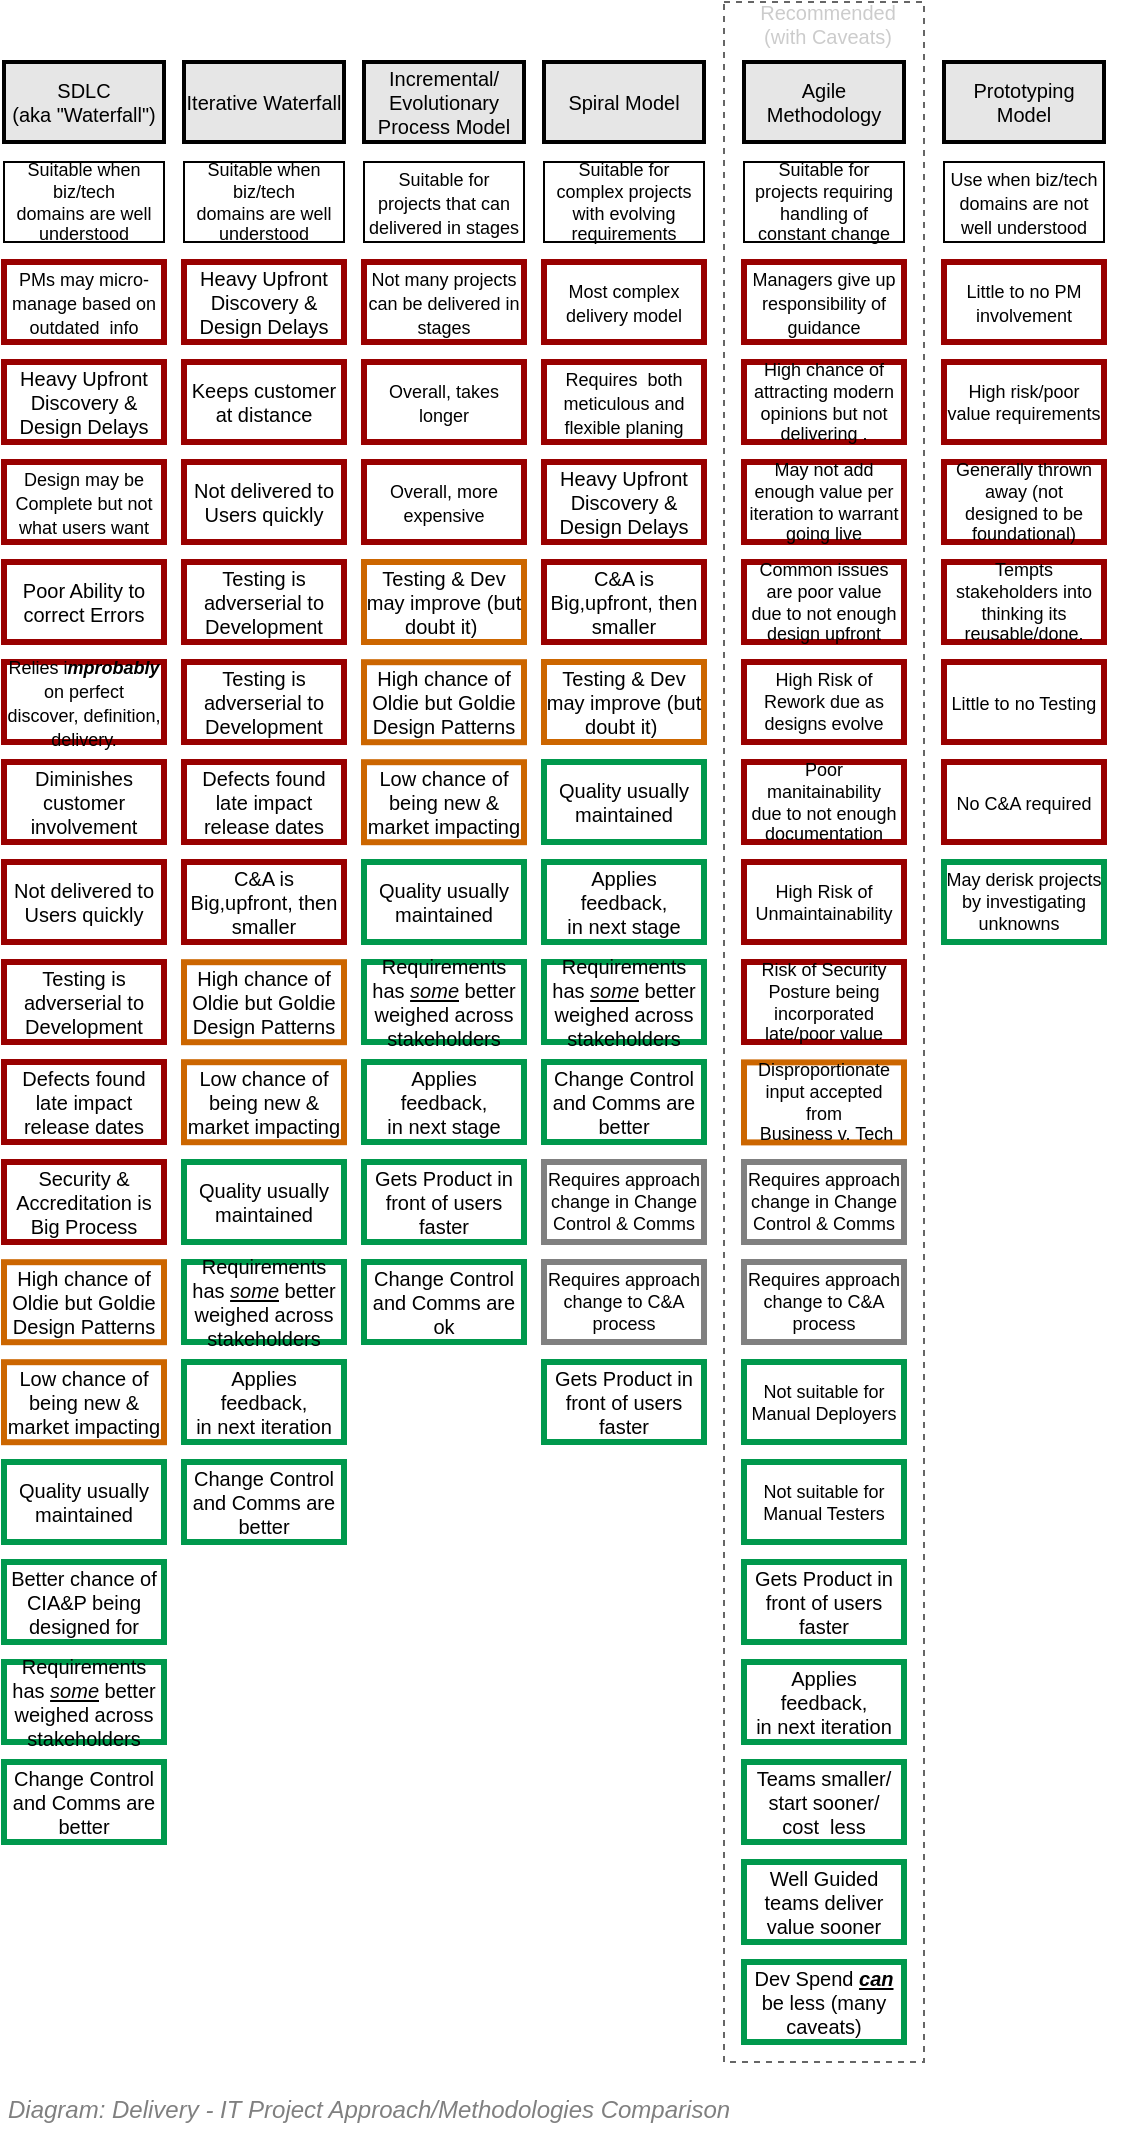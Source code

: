 <mxfile compressed="false" version="17.5.0" type="google">
  <diagram id="0ERP9ujGUp8IMH4fiTXf" name="Page-9">
    <mxGraphModel grid="1" page="1" gridSize="10" guides="1" tooltips="1" connect="1" arrows="1" fold="1" pageScale="1" pageWidth="827" pageHeight="1169" math="0" shadow="0">
      <root>
        <mxCell id="Zge-VtufrnMbziGjLQXj-0" />
        <mxCell id="Zge-VtufrnMbziGjLQXj-1" parent="Zge-VtufrnMbziGjLQXj-0" />
        <mxCell id="Zge-VtufrnMbziGjLQXj-2" value="&lt;font style=&quot;font-size: 12px&quot;&gt;Diagram: Delivery - IT Project Approach/Methodologies Comparison&lt;/font&gt;" style="text;strokeColor=none;fillColor=none;html=1;fontSize=24;fontStyle=2;verticalAlign=middle;align=left;shadow=0;glass=0;comic=0;opacity=30;fontColor=#808080;" vertex="1" parent="Zge-VtufrnMbziGjLQXj-1">
          <mxGeometry x="120" y="1200" width="560" height="40" as="geometry" />
        </mxCell>
        <UserObject label="" tooltip="ABOUT&#xa;&#xa;Over the past 30 years or so, multiple different approaches have been tried in order to deliver IT projects with the least risk of failure.&#xa;&#xa;SDLC and its sub-variants have generally fallen out of favour due to over planning to the nth detail. Only for it to be dated by the time it&#39;s built. &#xa;But Agile can fail just as easily as SLDC -- maybe even more so -- due to basic misunderstandings of what is meant by &quot;minimal documentation&quot; and &quot;fail fast&quot;.&#xa;&#xa;As a common sense check: would you get a mortgage for $2mil and give it to a crew of builders and say &quot;make me a house&quot;? Course not. You&#39;d maximize your chance of getting what you want by getting some high level blueprints so that you can discuss with the city how it will be integrated with the city&#39;s systems (electicity, water, sewage, storm water, roads, parking, schooling zones, etc.). Then you&#39;d refine the plans to allow a quantity surveyor to give you an estimate of the time/cost, and a bill of materials of how much concrete, and wood to order. You might start building about now, putting off ordering the faucets, tiles, sinks, lights till further down the track.&#xa;Use the same commone sense with Agile. Use the first sprints to design as far as you can how to get to an MVP quickly, understanding where everything will go even if you don&#39;t build it. YAGNI is about not building what is not needed. It&#39;s not about not planning for it.  &#xa;&#xa;Starting right away is a quick way to have MVP end up standing for &quot;Missing Valuable Planning&quot;, and wasting $2mil dollars on something that is incomplete and unmaintainable.&#xa;&#xa;" id="Zge-VtufrnMbziGjLQXj-3">
          <mxCell style="shape=image;html=1;verticalAlign=top;verticalLabelPosition=bottom;labelBackgroundColor=#ffffff;imageAspect=0;aspect=fixed;image=https://cdn1.iconfinder.com/data/icons/hawcons/32/699014-icon-28-information-128.png;shadow=0;dashed=0;fontFamily=Helvetica;fontSize=12;fontColor=#000000;align=center;strokeColor=#000000;fillColor=#505050;dashPattern=1 1;" vertex="1" parent="Zge-VtufrnMbziGjLQXj-1">
            <mxGeometry x="660" y="1220" width="20" height="20" as="geometry" />
          </mxCell>
        </UserObject>
        <mxCell id="Zge-VtufrnMbziGjLQXj-4" value="Recommended&lt;br&gt;(with Caveats)" style="rounded=0;whiteSpace=wrap;html=1;strokeWidth=1;fillColor=none;dashed=1;verticalAlign=top;align=center;spacingLeft=4;spacing=0;spacingTop=-5;fontColor=#CCCCCC;arcSize=16;absoluteArcSize=1;collapsible=0;container=1;recursiveResize=0;fontSize=10;shadow=0;labelBackgroundColor=none;strokeColor=#666666;" vertex="1" parent="Zge-VtufrnMbziGjLQXj-1">
          <mxGeometry x="480" y="170" width="100" height="1030" as="geometry" />
        </mxCell>
        <mxCell id="Zge-VtufrnMbziGjLQXj-5" value="&lt;font style=&quot;font-size: 10px&quot;&gt;Prototyping Model&lt;br style=&quot;font-size: 10px&quot;&gt;&lt;/font&gt;" style="rounded=0;whiteSpace=wrap;html=1;strokeWidth=2;fillColor=#E6E6E6;fontSize=10;align=center;horizontal=1;verticalAlign=middle;arcSize=6;container=0;absoluteArcSize=1;recursiveResize=0;" vertex="1" parent="Zge-VtufrnMbziGjLQXj-1">
          <mxGeometry x="590" y="200" width="80" height="40" as="geometry" />
        </mxCell>
        <mxCell id="Zge-VtufrnMbziGjLQXj-6" value="&lt;font&gt;&lt;font style=&quot;font-size: 9px&quot;&gt;Use when biz/tech domains are not well understood&lt;/font&gt;&lt;br style=&quot;font-size: 10px&quot;&gt;&lt;/font&gt;" style="rounded=0;whiteSpace=wrap;html=1;strokeWidth=1;fillColor=#FFFFFF;fontSize=10;align=center;horizontal=1;verticalAlign=middle;arcSize=6;container=0;absoluteArcSize=1;recursiveResize=0;" vertex="1" parent="Zge-VtufrnMbziGjLQXj-1">
          <mxGeometry x="590" y="250" width="80" height="40" as="geometry" />
        </mxCell>
        <mxCell id="Zge-VtufrnMbziGjLQXj-7" value="&lt;font style=&quot;font-size: 9px;&quot;&gt;&lt;font style=&quot;font-size: 9px&quot;&gt;Generally thrown away (not designed to be foundational)&lt;/font&gt;&lt;br style=&quot;font-size: 9px;&quot;&gt;&lt;/font&gt;" style="rounded=0;whiteSpace=wrap;html=1;strokeWidth=3;fillColor=#FFFFFF;fontSize=9;align=center;horizontal=1;verticalAlign=middle;arcSize=6;container=0;absoluteArcSize=1;recursiveResize=0;strokeColor=#990000;" vertex="1" parent="Zge-VtufrnMbziGjLQXj-1">
          <mxGeometry x="590" y="400" width="80" height="40" as="geometry" />
        </mxCell>
        <mxCell id="Zge-VtufrnMbziGjLQXj-8" value="&lt;font style=&quot;font-size: 9px&quot;&gt;&lt;font style=&quot;font-size: 9px&quot;&gt;High risk/poor value requirements&lt;/font&gt;&lt;br style=&quot;font-size: 9px&quot;&gt;&lt;/font&gt;" style="rounded=0;whiteSpace=wrap;html=1;strokeWidth=3;fillColor=#FFFFFF;fontSize=9;align=center;horizontal=1;verticalAlign=middle;arcSize=6;container=0;absoluteArcSize=1;recursiveResize=0;strokeColor=#990000;" vertex="1" parent="Zge-VtufrnMbziGjLQXj-1">
          <mxGeometry x="590" y="350" width="80" height="40" as="geometry" />
        </mxCell>
        <mxCell id="Zge-VtufrnMbziGjLQXj-9" value="&lt;font style=&quot;font-size: 9px;&quot;&gt;May derisk projects by investigating unknowns&amp;nbsp;&amp;nbsp;&lt;br style=&quot;font-size: 9px;&quot;&gt;&lt;/font&gt;" style="rounded=0;whiteSpace=wrap;html=1;strokeWidth=3;fillColor=#FFFFFF;fontSize=9;align=center;horizontal=1;verticalAlign=middle;arcSize=6;container=0;absoluteArcSize=1;recursiveResize=0;strokeColor=#00994D;" vertex="1" parent="Zge-VtufrnMbziGjLQXj-1">
          <mxGeometry x="590" y="600" width="80" height="40" as="geometry" />
        </mxCell>
        <mxCell id="Zge-VtufrnMbziGjLQXj-10" value="&lt;font style=&quot;font-size: 9px&quot;&gt;&lt;font style=&quot;font-size: 9px&quot;&gt;Tempts stakeholders into thinking its reusable/done.&lt;/font&gt;&lt;br style=&quot;font-size: 9px&quot;&gt;&lt;/font&gt;" style="rounded=0;whiteSpace=wrap;html=1;strokeWidth=3;fillColor=#FFFFFF;fontSize=9;align=center;horizontal=1;verticalAlign=middle;arcSize=6;container=0;absoluteArcSize=1;recursiveResize=0;strokeColor=#990000;" vertex="1" parent="Zge-VtufrnMbziGjLQXj-1">
          <mxGeometry x="590" y="450" width="80" height="40" as="geometry" />
        </mxCell>
        <mxCell id="Zge-VtufrnMbziGjLQXj-11" value="&lt;font&gt;&lt;font style=&quot;font-size: 9px&quot;&gt;Little to no Testing&lt;/font&gt;&lt;br style=&quot;font-size: 10px&quot;&gt;&lt;/font&gt;" style="rounded=0;whiteSpace=wrap;html=1;strokeWidth=3;fillColor=#FFFFFF;fontSize=10;align=center;horizontal=1;verticalAlign=middle;arcSize=6;container=0;absoluteArcSize=1;recursiveResize=0;strokeColor=#990000;" vertex="1" parent="Zge-VtufrnMbziGjLQXj-1">
          <mxGeometry x="590" y="500" width="80" height="40" as="geometry" />
        </mxCell>
        <mxCell id="Zge-VtufrnMbziGjLQXj-12" value="&lt;font&gt;&lt;font style=&quot;font-size: 9px&quot;&gt;No C&amp;amp;A required&lt;/font&gt;&lt;br style=&quot;font-size: 10px&quot;&gt;&lt;/font&gt;" style="rounded=0;whiteSpace=wrap;html=1;strokeWidth=3;fillColor=#FFFFFF;fontSize=10;align=center;horizontal=1;verticalAlign=middle;arcSize=6;container=0;absoluteArcSize=1;recursiveResize=0;strokeColor=#990000;" vertex="1" parent="Zge-VtufrnMbziGjLQXj-1">
          <mxGeometry x="590" y="550" width="80" height="40" as="geometry" />
        </mxCell>
        <mxCell id="Zge-VtufrnMbziGjLQXj-13" value="&lt;font&gt;&lt;font style=&quot;font-size: 9px&quot;&gt;Little to no PM involvement&lt;/font&gt;&lt;br style=&quot;font-size: 10px&quot;&gt;&lt;/font&gt;" style="rounded=0;whiteSpace=wrap;html=1;strokeWidth=3;fillColor=#FFFFFF;fontSize=10;align=center;horizontal=1;verticalAlign=middle;arcSize=6;container=0;absoluteArcSize=1;recursiveResize=0;strokeColor=#990000;" vertex="1" parent="Zge-VtufrnMbziGjLQXj-1">
          <mxGeometry x="590" y="300" width="80" height="40" as="geometry" />
        </mxCell>
        <mxCell id="Zge-VtufrnMbziGjLQXj-14" value="&lt;font style=&quot;font-size: 10px&quot;&gt;SDLC &lt;br&gt;(aka &quot;Waterfall&quot;)&lt;br style=&quot;font-size: 10px&quot;&gt;&lt;/font&gt;" style="rounded=0;whiteSpace=wrap;html=1;strokeWidth=2;fillColor=#E6E6E6;fontSize=10;align=center;horizontal=1;verticalAlign=middle;arcSize=6;container=0;absoluteArcSize=1;recursiveResize=0;" vertex="1" parent="Zge-VtufrnMbziGjLQXj-1">
          <mxGeometry x="120" y="200" width="80" height="40" as="geometry" />
        </mxCell>
        <mxCell id="Zge-VtufrnMbziGjLQXj-15" value="&lt;font style=&quot;font-size: 10px&quot;&gt;Iterative Waterfall&lt;br style=&quot;font-size: 10px&quot;&gt;&lt;/font&gt;" style="rounded=0;whiteSpace=wrap;html=1;strokeWidth=2;fillColor=#E6E6E6;fontSize=10;align=center;horizontal=1;verticalAlign=middle;arcSize=6;container=0;absoluteArcSize=1;recursiveResize=0;" vertex="1" parent="Zge-VtufrnMbziGjLQXj-1">
          <mxGeometry x="210" y="200" width="80" height="40" as="geometry" />
        </mxCell>
        <mxCell id="Zge-VtufrnMbziGjLQXj-16" value="&lt;font style=&quot;font-size: 10px&quot;&gt;Heavy Upfront&lt;br&gt;Discovery &amp;amp; Design Delays&lt;br style=&quot;font-size: 10px&quot;&gt;&lt;/font&gt;" style="rounded=0;whiteSpace=wrap;html=1;strokeWidth=3;fillColor=#FFFFFF;fontSize=10;align=center;horizontal=1;verticalAlign=middle;arcSize=6;container=0;absoluteArcSize=1;recursiveResize=0;strokeColor=#990000;" vertex="1" parent="Zge-VtufrnMbziGjLQXj-1">
          <mxGeometry x="120" y="350" width="80" height="40" as="geometry" />
        </mxCell>
        <mxCell id="Zge-VtufrnMbziGjLQXj-17" value="&lt;font&gt;&lt;font style=&quot;font-size: 9px&quot;&gt;Design may be Complete but not what users want&lt;/font&gt;&lt;br style=&quot;font-size: 10px&quot;&gt;&lt;/font&gt;" style="rounded=0;whiteSpace=wrap;html=1;strokeWidth=3;fillColor=#FFFFFF;fontSize=10;align=center;horizontal=1;verticalAlign=middle;arcSize=6;container=0;absoluteArcSize=1;recursiveResize=0;strokeColor=#990000;" vertex="1" parent="Zge-VtufrnMbziGjLQXj-1">
          <mxGeometry x="120" y="400" width="80" height="40" as="geometry" />
        </mxCell>
        <mxCell id="Zge-VtufrnMbziGjLQXj-18" value="&lt;font style=&quot;font-size: 10px;&quot;&gt;&lt;font style=&quot;font-size: 10px;&quot;&gt;Poor Ability to correct Errors&lt;/font&gt;&lt;br style=&quot;font-size: 10px;&quot;&gt;&lt;/font&gt;" style="rounded=0;whiteSpace=wrap;html=1;strokeWidth=3;fillColor=#FFFFFF;fontSize=10;align=center;horizontal=1;verticalAlign=middle;arcSize=6;container=0;absoluteArcSize=1;recursiveResize=0;strokeColor=#990000;" vertex="1" parent="Zge-VtufrnMbziGjLQXj-1">
          <mxGeometry x="120" y="450" width="80" height="40" as="geometry" />
        </mxCell>
        <mxCell id="Zge-VtufrnMbziGjLQXj-19" value="&lt;font style=&quot;font-size: 10px&quot;&gt;Heavy Upfront&lt;br&gt;Discovery &amp;amp; Design Delays&lt;br style=&quot;font-size: 10px&quot;&gt;&lt;/font&gt;" style="rounded=0;whiteSpace=wrap;html=1;strokeWidth=3;fillColor=#FFFFFF;fontSize=10;align=center;horizontal=1;verticalAlign=middle;arcSize=6;container=0;absoluteArcSize=1;recursiveResize=0;strokeColor=#990000;" vertex="1" parent="Zge-VtufrnMbziGjLQXj-1">
          <mxGeometry x="210" y="300" width="80" height="40" as="geometry" />
        </mxCell>
        <mxCell id="Zge-VtufrnMbziGjLQXj-20" value="&lt;font style=&quot;font-size: 10px&quot;&gt;Incremental/ Evolutionary Process Model&lt;br style=&quot;font-size: 10px&quot;&gt;&lt;/font&gt;" style="rounded=0;whiteSpace=wrap;html=1;strokeWidth=2;fillColor=#E6E6E6;fontSize=10;align=center;horizontal=1;verticalAlign=middle;arcSize=6;container=0;absoluteArcSize=1;recursiveResize=0;" vertex="1" parent="Zge-VtufrnMbziGjLQXj-1">
          <mxGeometry x="300" y="200" width="80" height="40" as="geometry" />
        </mxCell>
        <mxCell id="Zge-VtufrnMbziGjLQXj-21" value="&lt;font style=&quot;font-size: 10px&quot;&gt;Spiral Model&lt;br style=&quot;font-size: 10px&quot;&gt;&lt;/font&gt;" style="rounded=0;whiteSpace=wrap;html=1;strokeWidth=2;fillColor=#E6E6E6;fontSize=10;align=center;horizontal=1;verticalAlign=middle;arcSize=6;container=0;absoluteArcSize=1;recursiveResize=0;" vertex="1" parent="Zge-VtufrnMbziGjLQXj-1">
          <mxGeometry x="390" y="200" width="80" height="40" as="geometry" />
        </mxCell>
        <mxCell id="Zge-VtufrnMbziGjLQXj-22" value="&lt;font style=&quot;font-size: 9px;&quot;&gt;Suitable when biz/tech domains&amp;nbsp;are well understood&lt;br style=&quot;font-size: 9px;&quot;&gt;&lt;/font&gt;" style="rounded=0;whiteSpace=wrap;html=1;strokeWidth=1;fillColor=#FFFFFF;fontSize=9;align=center;horizontal=1;verticalAlign=middle;arcSize=6;container=0;absoluteArcSize=1;recursiveResize=0;" vertex="1" parent="Zge-VtufrnMbziGjLQXj-1">
          <mxGeometry x="210" y="250" width="80" height="40" as="geometry" />
        </mxCell>
        <mxCell id="Zge-VtufrnMbziGjLQXj-23" value="&lt;font style=&quot;font-size: 9px;&quot;&gt;Suitable when biz/tech domains&amp;nbsp;are well understood&lt;br style=&quot;font-size: 9px;&quot;&gt;&lt;/font&gt;" style="rounded=0;whiteSpace=wrap;html=1;strokeWidth=1;fillColor=#FFFFFF;fontSize=9;align=center;horizontal=1;verticalAlign=middle;arcSize=6;container=0;absoluteArcSize=1;recursiveResize=0;" vertex="1" parent="Zge-VtufrnMbziGjLQXj-1">
          <mxGeometry x="120" y="250" width="80" height="40" as="geometry" />
        </mxCell>
        <mxCell id="Zge-VtufrnMbziGjLQXj-24" value="&lt;font&gt;&lt;font style=&quot;font-size: 9px&quot;&gt;Suitable for projects that can delivered in stages&lt;/font&gt;&lt;br style=&quot;font-size: 10px&quot;&gt;&lt;/font&gt;" style="rounded=0;whiteSpace=wrap;html=1;strokeWidth=1;fillColor=#FFFFFF;fontSize=10;align=center;horizontal=1;verticalAlign=middle;arcSize=6;container=0;absoluteArcSize=1;recursiveResize=0;" vertex="1" parent="Zge-VtufrnMbziGjLQXj-1">
          <mxGeometry x="300" y="250" width="80" height="40" as="geometry" />
        </mxCell>
        <mxCell id="Zge-VtufrnMbziGjLQXj-25" value="&lt;font&gt;&lt;font style=&quot;font-size: 9px&quot;&gt;Relies i&lt;b&gt;&lt;i&gt;mprobably &lt;/i&gt;&lt;/b&gt;on perfect discover, definition, delivery.&lt;/font&gt;&lt;br style=&quot;font-size: 10px&quot;&gt;&lt;/font&gt;" style="rounded=0;whiteSpace=wrap;html=1;strokeWidth=3;fillColor=#FFFFFF;fontSize=10;align=center;horizontal=1;verticalAlign=middle;arcSize=6;container=0;absoluteArcSize=1;recursiveResize=0;strokeColor=#990000;" vertex="1" parent="Zge-VtufrnMbziGjLQXj-1">
          <mxGeometry x="120" y="500" width="80" height="40" as="geometry" />
        </mxCell>
        <mxCell id="Zge-VtufrnMbziGjLQXj-26" value="&lt;font style=&quot;font-size: 10px&quot;&gt;&lt;font style=&quot;font-size: 10px&quot;&gt;Diminishes customer involvement&lt;/font&gt;&lt;br style=&quot;font-size: 10px&quot;&gt;&lt;/font&gt;" style="rounded=0;whiteSpace=wrap;html=1;strokeWidth=3;fillColor=#FFFFFF;fontSize=10;align=center;horizontal=1;verticalAlign=middle;arcSize=6;container=0;absoluteArcSize=1;recursiveResize=0;strokeColor=#990000;" vertex="1" parent="Zge-VtufrnMbziGjLQXj-1">
          <mxGeometry x="120" y="550" width="80" height="40" as="geometry" />
        </mxCell>
        <mxCell id="Zge-VtufrnMbziGjLQXj-27" value="&lt;font&gt;&lt;font style=&quot;font-size: 9px&quot;&gt;Overall, more expensive&lt;/font&gt;&lt;br style=&quot;font-size: 10px&quot;&gt;&lt;/font&gt;" style="rounded=0;whiteSpace=wrap;html=1;strokeWidth=3;fillColor=#FFFFFF;fontSize=10;align=center;horizontal=1;verticalAlign=middle;arcSize=6;container=0;absoluteArcSize=1;recursiveResize=0;strokeColor=#990000;" vertex="1" parent="Zge-VtufrnMbziGjLQXj-1">
          <mxGeometry x="300" y="400" width="80" height="40" as="geometry" />
        </mxCell>
        <mxCell id="Zge-VtufrnMbziGjLQXj-28" value="&lt;font&gt;&lt;font style=&quot;font-size: 9px&quot;&gt;Requires&amp;nbsp; both meticulous and flexible planing&lt;/font&gt;&lt;br style=&quot;font-size: 10px&quot;&gt;&lt;/font&gt;" style="rounded=0;whiteSpace=wrap;html=1;strokeWidth=3;fillColor=#FFFFFF;fontSize=10;align=center;horizontal=1;verticalAlign=middle;arcSize=6;container=0;absoluteArcSize=1;recursiveResize=0;strokeColor=#990000;" vertex="1" parent="Zge-VtufrnMbziGjLQXj-1">
          <mxGeometry x="390" y="350" width="80" height="40" as="geometry" />
        </mxCell>
        <mxCell id="Zge-VtufrnMbziGjLQXj-29" value="&lt;font&gt;&lt;font style=&quot;font-size: 9px&quot;&gt;Overall, takes longer&lt;/font&gt;&lt;br style=&quot;font-size: 10px&quot;&gt;&lt;/font&gt;" style="rounded=0;whiteSpace=wrap;html=1;strokeWidth=3;fillColor=#FFFFFF;fontSize=10;align=center;horizontal=1;verticalAlign=middle;arcSize=6;container=0;absoluteArcSize=1;recursiveResize=0;strokeColor=#990000;" vertex="1" parent="Zge-VtufrnMbziGjLQXj-1">
          <mxGeometry x="300" y="350" width="80" height="40" as="geometry" />
        </mxCell>
        <mxCell id="Zge-VtufrnMbziGjLQXj-30" value="&lt;font&gt;&lt;font style=&quot;font-size: 9px&quot;&gt;Not many projects can be delivered in stages&lt;/font&gt;&lt;br style=&quot;font-size: 10px&quot;&gt;&lt;/font&gt;" style="rounded=0;whiteSpace=wrap;html=1;strokeWidth=3;fillColor=#FFFFFF;fontSize=10;align=center;horizontal=1;verticalAlign=middle;arcSize=6;container=0;absoluteArcSize=1;recursiveResize=0;strokeColor=#990000;" vertex="1" parent="Zge-VtufrnMbziGjLQXj-1">
          <mxGeometry x="300" y="300" width="80" height="40" as="geometry" />
        </mxCell>
        <mxCell id="Zge-VtufrnMbziGjLQXj-31" value="&lt;font style=&quot;font-size: 10px&quot;&gt;Gets Product in front of users faster&lt;br style=&quot;font-size: 10px&quot;&gt;&lt;/font&gt;" style="rounded=0;whiteSpace=wrap;html=1;strokeWidth=3;fillColor=#FFFFFF;fontSize=10;align=center;horizontal=1;verticalAlign=middle;arcSize=6;container=0;absoluteArcSize=1;recursiveResize=0;strokeColor=#00994D;" vertex="1" parent="Zge-VtufrnMbziGjLQXj-1">
          <mxGeometry x="300" y="750" width="80" height="40" as="geometry" />
        </mxCell>
        <mxCell id="Zge-VtufrnMbziGjLQXj-32" value="&lt;font style=&quot;font-size: 10px&quot;&gt;Applies feedback, &lt;br&gt;in next stage&lt;br style=&quot;font-size: 10px&quot;&gt;&lt;/font&gt;" style="rounded=0;whiteSpace=wrap;html=1;strokeWidth=3;fillColor=#FFFFFF;fontSize=10;align=center;horizontal=1;verticalAlign=middle;arcSize=6;container=0;absoluteArcSize=1;recursiveResize=0;strokeColor=#00994D;" vertex="1" parent="Zge-VtufrnMbziGjLQXj-1">
          <mxGeometry x="300" y="700" width="80" height="40" as="geometry" />
        </mxCell>
        <mxCell id="Zge-VtufrnMbziGjLQXj-33" value="&lt;font style=&quot;font-size: 10px&quot;&gt;Applies feedback, &lt;br&gt;in next iteration&lt;br style=&quot;font-size: 10px&quot;&gt;&lt;/font&gt;" style="rounded=0;whiteSpace=wrap;html=1;strokeWidth=3;fillColor=#FFFFFF;fontSize=10;align=center;horizontal=1;verticalAlign=middle;arcSize=6;container=0;absoluteArcSize=1;recursiveResize=0;strokeColor=#00994D;" vertex="1" parent="Zge-VtufrnMbziGjLQXj-1">
          <mxGeometry x="210" y="850" width="80" height="40" as="geometry" />
        </mxCell>
        <mxCell id="Zge-VtufrnMbziGjLQXj-34" value="&lt;font style=&quot;font-size: 10px&quot;&gt;&lt;font style=&quot;font-size: 10px&quot;&gt;Keeps customer at distance&lt;/font&gt;&lt;br style=&quot;font-size: 10px&quot;&gt;&lt;/font&gt;" style="rounded=0;whiteSpace=wrap;html=1;strokeWidth=3;fillColor=#FFFFFF;fontSize=10;align=center;horizontal=1;verticalAlign=middle;arcSize=6;container=0;absoluteArcSize=1;recursiveResize=0;strokeColor=#990000;" vertex="1" parent="Zge-VtufrnMbziGjLQXj-1">
          <mxGeometry x="210" y="350" width="80" height="40" as="geometry" />
        </mxCell>
        <mxCell id="Zge-VtufrnMbziGjLQXj-35" value="&lt;font style=&quot;font-size: 10px&quot;&gt;Not delivered to Users quickly&lt;br style=&quot;font-size: 10px&quot;&gt;&lt;/font&gt;" style="rounded=0;whiteSpace=wrap;html=1;strokeWidth=3;fillColor=#FFFFFF;fontSize=10;align=center;horizontal=1;verticalAlign=middle;arcSize=6;container=0;absoluteArcSize=1;recursiveResize=0;strokeColor=#990000;" vertex="1" parent="Zge-VtufrnMbziGjLQXj-1">
          <mxGeometry x="120" y="600" width="80" height="40" as="geometry" />
        </mxCell>
        <mxCell id="Zge-VtufrnMbziGjLQXj-36" value="&lt;font style=&quot;font-size: 10px&quot;&gt;Not delivered to Users quickly&lt;br style=&quot;font-size: 10px&quot;&gt;&lt;/font&gt;" style="rounded=0;whiteSpace=wrap;html=1;strokeWidth=3;fillColor=#FFFFFF;fontSize=10;align=center;horizontal=1;verticalAlign=middle;arcSize=6;container=0;absoluteArcSize=1;recursiveResize=0;strokeColor=#990000;" vertex="1" parent="Zge-VtufrnMbziGjLQXj-1">
          <mxGeometry x="210" y="400" width="80" height="40" as="geometry" />
        </mxCell>
        <mxCell id="Zge-VtufrnMbziGjLQXj-37" value="&lt;font style=&quot;font-size: 10px&quot;&gt;Requirements has &lt;u&gt;&lt;i&gt;some&lt;/i&gt;&lt;/u&gt; better weighed across stakeholders&lt;br style=&quot;font-size: 10px&quot;&gt;&lt;/font&gt;" style="rounded=0;whiteSpace=wrap;html=1;strokeWidth=3;fillColor=#FFFFFF;fontSize=10;align=center;horizontal=1;verticalAlign=middle;arcSize=6;container=0;absoluteArcSize=1;recursiveResize=0;strokeColor=#00994D;" vertex="1" parent="Zge-VtufrnMbziGjLQXj-1">
          <mxGeometry x="120" y="1000" width="80" height="40" as="geometry" />
        </mxCell>
        <mxCell id="Zge-VtufrnMbziGjLQXj-38" value="&lt;font style=&quot;font-size: 10px&quot;&gt;Testing &amp;amp; Dev may improve (but doubt it)&amp;nbsp;&lt;br style=&quot;font-size: 10px&quot;&gt;&lt;/font&gt;" style="rounded=0;whiteSpace=wrap;html=1;strokeWidth=3;fillColor=#FFFFFF;fontSize=10;align=center;horizontal=1;verticalAlign=middle;arcSize=6;container=0;absoluteArcSize=1;recursiveResize=0;strokeColor=#CC6600;" vertex="1" parent="Zge-VtufrnMbziGjLQXj-1">
          <mxGeometry x="300" y="450" width="80" height="40" as="geometry" />
        </mxCell>
        <mxCell id="Zge-VtufrnMbziGjLQXj-39" value="&lt;font style=&quot;font-size: 10px&quot;&gt;Requirements has &lt;u&gt;&lt;i&gt;some&lt;/i&gt;&lt;/u&gt; better weighed across stakeholders&lt;br style=&quot;font-size: 10px&quot;&gt;&lt;/font&gt;" style="rounded=0;whiteSpace=wrap;html=1;strokeWidth=3;fillColor=#FFFFFF;fontSize=10;align=center;horizontal=1;verticalAlign=middle;arcSize=6;container=0;absoluteArcSize=1;recursiveResize=0;strokeColor=#00994D;" vertex="1" parent="Zge-VtufrnMbziGjLQXj-1">
          <mxGeometry x="300" y="650" width="80" height="40" as="geometry" />
        </mxCell>
        <mxCell id="Zge-VtufrnMbziGjLQXj-40" value="&lt;font style=&quot;font-size: 10px&quot;&gt;Testing is adverserial to Development&lt;br style=&quot;font-size: 10px&quot;&gt;&lt;/font&gt;" style="rounded=0;whiteSpace=wrap;html=1;strokeWidth=3;fillColor=#FFFFFF;fontSize=10;align=center;horizontal=1;verticalAlign=middle;arcSize=6;container=0;absoluteArcSize=1;recursiveResize=0;strokeColor=#990000;" vertex="1" parent="Zge-VtufrnMbziGjLQXj-1">
          <mxGeometry x="120" y="650" width="80" height="40" as="geometry" />
        </mxCell>
        <mxCell id="Zge-VtufrnMbziGjLQXj-41" value="&lt;font style=&quot;font-size: 10px&quot;&gt;Testing is adverserial to Development&lt;br style=&quot;font-size: 10px&quot;&gt;&lt;/font&gt;" style="rounded=0;whiteSpace=wrap;html=1;strokeWidth=3;fillColor=#FFFFFF;fontSize=10;align=center;horizontal=1;verticalAlign=middle;arcSize=6;container=0;absoluteArcSize=1;recursiveResize=0;strokeColor=#990000;" vertex="1" parent="Zge-VtufrnMbziGjLQXj-1">
          <mxGeometry x="210" y="450" width="80" height="40" as="geometry" />
        </mxCell>
        <mxCell id="Zge-VtufrnMbziGjLQXj-42" value="&lt;font style=&quot;font-size: 10px&quot;&gt;Testing is adverserial to Development&lt;br style=&quot;font-size: 10px&quot;&gt;&lt;/font&gt;" style="rounded=0;whiteSpace=wrap;html=1;strokeWidth=3;fillColor=#FFFFFF;fontSize=10;align=center;horizontal=1;verticalAlign=middle;arcSize=6;container=0;absoluteArcSize=1;recursiveResize=0;strokeColor=#990000;" vertex="1" parent="Zge-VtufrnMbziGjLQXj-1">
          <mxGeometry x="210" y="500" width="80" height="40" as="geometry" />
        </mxCell>
        <mxCell id="Zge-VtufrnMbziGjLQXj-43" value="&lt;font style=&quot;font-size: 10px&quot;&gt;Defects found late impact release dates&lt;br style=&quot;font-size: 10px&quot;&gt;&lt;/font&gt;" style="rounded=0;whiteSpace=wrap;html=1;strokeWidth=3;fillColor=#FFFFFF;fontSize=10;align=center;horizontal=1;verticalAlign=middle;arcSize=6;container=0;absoluteArcSize=1;recursiveResize=0;strokeColor=#990000;" vertex="1" parent="Zge-VtufrnMbziGjLQXj-1">
          <mxGeometry x="120" y="700" width="80" height="40" as="geometry" />
        </mxCell>
        <mxCell id="Zge-VtufrnMbziGjLQXj-44" value="&lt;font style=&quot;font-size: 10px&quot;&gt;Defects found late impact release dates&lt;br style=&quot;font-size: 10px&quot;&gt;&lt;/font&gt;" style="rounded=0;whiteSpace=wrap;html=1;strokeWidth=3;fillColor=#FFFFFF;fontSize=10;align=center;horizontal=1;verticalAlign=middle;arcSize=6;container=0;absoluteArcSize=1;recursiveResize=0;strokeColor=#990000;" vertex="1" parent="Zge-VtufrnMbziGjLQXj-1">
          <mxGeometry x="210" y="550" width="80" height="40" as="geometry" />
        </mxCell>
        <mxCell id="Zge-VtufrnMbziGjLQXj-45" value="&lt;font style=&quot;font-size: 10px&quot;&gt;Requirements has &lt;u&gt;&lt;i&gt;some&lt;/i&gt;&lt;/u&gt; better weighed across stakeholders&lt;br style=&quot;font-size: 10px&quot;&gt;&lt;/font&gt;" style="rounded=0;whiteSpace=wrap;html=1;strokeWidth=3;fillColor=#FFFFFF;fontSize=10;align=center;horizontal=1;verticalAlign=middle;arcSize=6;container=0;absoluteArcSize=1;recursiveResize=0;strokeColor=#00994D;" vertex="1" parent="Zge-VtufrnMbziGjLQXj-1">
          <mxGeometry x="210" y="800" width="80" height="40" as="geometry" />
        </mxCell>
        <mxCell id="Zge-VtufrnMbziGjLQXj-46" value="&lt;font style=&quot;font-size: 10px&quot;&gt;Security &amp;amp; Accreditation is Big Process&lt;br style=&quot;font-size: 10px&quot;&gt;&lt;/font&gt;" style="rounded=0;whiteSpace=wrap;html=1;strokeWidth=3;fillColor=#FFFFFF;fontSize=10;align=center;horizontal=1;verticalAlign=middle;arcSize=6;container=0;absoluteArcSize=1;recursiveResize=0;strokeColor=#990000;" vertex="1" parent="Zge-VtufrnMbziGjLQXj-1">
          <mxGeometry x="120" y="750" width="80" height="40" as="geometry" />
        </mxCell>
        <mxCell id="Zge-VtufrnMbziGjLQXj-47" value="&lt;font style=&quot;font-size: 10px&quot;&gt;C&amp;amp;A is Big,upfront, then smaller&lt;br style=&quot;font-size: 10px&quot;&gt;&lt;/font&gt;" style="rounded=0;whiteSpace=wrap;html=1;strokeWidth=3;fillColor=#FFFFFF;fontSize=10;align=center;horizontal=1;verticalAlign=middle;arcSize=6;container=0;absoluteArcSize=1;recursiveResize=0;strokeColor=#990000;" vertex="1" parent="Zge-VtufrnMbziGjLQXj-1">
          <mxGeometry x="210" y="600" width="80" height="40" as="geometry" />
        </mxCell>
        <mxCell id="Zge-VtufrnMbziGjLQXj-48" value="&lt;font style=&quot;font-size: 10px&quot;&gt;Change Control and Comms are better&lt;br style=&quot;font-size: 10px&quot;&gt;&lt;/font&gt;" style="rounded=0;whiteSpace=wrap;html=1;strokeWidth=3;fillColor=#FFFFFF;fontSize=10;align=center;horizontal=1;verticalAlign=middle;arcSize=6;container=0;absoluteArcSize=1;recursiveResize=0;strokeColor=#00994D;" vertex="1" parent="Zge-VtufrnMbziGjLQXj-1">
          <mxGeometry x="120" y="1050" width="80" height="40" as="geometry" />
        </mxCell>
        <mxCell id="Zge-VtufrnMbziGjLQXj-49" value="&lt;font style=&quot;font-size: 10px&quot;&gt;Change Control and Comms are better&lt;br style=&quot;font-size: 10px&quot;&gt;&lt;/font&gt;" style="rounded=0;whiteSpace=wrap;html=1;strokeWidth=3;fillColor=#FFFFFF;fontSize=10;align=center;horizontal=1;verticalAlign=middle;arcSize=6;container=0;absoluteArcSize=1;recursiveResize=0;strokeColor=#00994D;" vertex="1" parent="Zge-VtufrnMbziGjLQXj-1">
          <mxGeometry x="210" y="900" width="80" height="40" as="geometry" />
        </mxCell>
        <mxCell id="Zge-VtufrnMbziGjLQXj-50" value="&lt;font style=&quot;font-size: 10px&quot;&gt;Change Control and Comms are ok&lt;br style=&quot;font-size: 10px&quot;&gt;&lt;/font&gt;" style="rounded=0;whiteSpace=wrap;html=1;strokeWidth=3;fillColor=#FFFFFF;fontSize=10;align=center;horizontal=1;verticalAlign=middle;arcSize=6;container=0;absoluteArcSize=1;recursiveResize=0;strokeColor=#00994D;" vertex="1" parent="Zge-VtufrnMbziGjLQXj-1">
          <mxGeometry x="300" y="800" width="80" height="40" as="geometry" />
        </mxCell>
        <mxCell id="Zge-VtufrnMbziGjLQXj-51" value="&lt;font&gt;&lt;font style=&quot;font-size: 9px&quot;&gt;PMs may micro-manage based on outdated&amp;nbsp; info&lt;/font&gt;&lt;br style=&quot;font-size: 10px&quot;&gt;&lt;/font&gt;" style="rounded=0;whiteSpace=wrap;html=1;strokeWidth=3;fillColor=#FFFFFF;fontSize=10;align=center;horizontal=1;verticalAlign=middle;arcSize=6;container=0;absoluteArcSize=1;recursiveResize=0;strokeColor=#990000;" vertex="1" parent="Zge-VtufrnMbziGjLQXj-1">
          <mxGeometry x="120" y="300" width="80" height="40" as="geometry" />
        </mxCell>
        <mxCell id="Zge-VtufrnMbziGjLQXj-52" value="&lt;font&gt;&lt;font style=&quot;font-size: 9px&quot;&gt;Most complex delivery model&lt;/font&gt;&lt;br style=&quot;font-size: 10px&quot;&gt;&lt;/font&gt;" style="rounded=0;whiteSpace=wrap;html=1;strokeWidth=3;fillColor=#FFFFFF;fontSize=10;align=center;horizontal=1;verticalAlign=middle;arcSize=6;container=0;absoluteArcSize=1;recursiveResize=0;strokeColor=#990000;" vertex="1" parent="Zge-VtufrnMbziGjLQXj-1">
          <mxGeometry x="390" y="300" width="80" height="40" as="geometry" />
        </mxCell>
        <mxCell id="Zge-VtufrnMbziGjLQXj-53" value="&lt;font style=&quot;font-size: 9px&quot;&gt;&lt;font style=&quot;font-size: 9px&quot;&gt;Suitable for complex projects with evolving requirements&lt;/font&gt;&lt;br style=&quot;font-size: 9px&quot;&gt;&lt;/font&gt;" style="rounded=0;whiteSpace=wrap;html=1;strokeWidth=1;fillColor=#FFFFFF;fontSize=9;align=center;horizontal=1;verticalAlign=middle;arcSize=6;container=0;absoluteArcSize=1;recursiveResize=0;" vertex="1" parent="Zge-VtufrnMbziGjLQXj-1">
          <mxGeometry x="390" y="250" width="80" height="40" as="geometry" />
        </mxCell>
        <mxCell id="Zge-VtufrnMbziGjLQXj-54" value="&lt;font style=&quot;font-size: 10px&quot;&gt;Heavy Upfront&lt;br&gt;Discovery &amp;amp; Design Delays&lt;br style=&quot;font-size: 10px&quot;&gt;&lt;/font&gt;" style="rounded=0;whiteSpace=wrap;html=1;strokeWidth=3;fillColor=#FFFFFF;fontSize=10;align=center;horizontal=1;verticalAlign=middle;arcSize=6;container=0;absoluteArcSize=1;recursiveResize=0;strokeColor=#990000;" vertex="1" parent="Zge-VtufrnMbziGjLQXj-1">
          <mxGeometry x="390" y="400" width="80" height="40" as="geometry" />
        </mxCell>
        <mxCell id="Zge-VtufrnMbziGjLQXj-55" value="&lt;font style=&quot;font-size: 10px&quot;&gt;Applies feedback, &lt;br&gt;in next stage&lt;br style=&quot;font-size: 10px&quot;&gt;&lt;/font&gt;" style="rounded=0;whiteSpace=wrap;html=1;strokeWidth=3;fillColor=#FFFFFF;fontSize=10;align=center;horizontal=1;verticalAlign=middle;arcSize=6;container=0;absoluteArcSize=1;recursiveResize=0;strokeColor=#00994D;" vertex="1" parent="Zge-VtufrnMbziGjLQXj-1">
          <mxGeometry x="390" y="600" width="80" height="40" as="geometry" />
        </mxCell>
        <mxCell id="Zge-VtufrnMbziGjLQXj-56" value="&lt;font style=&quot;font-size: 10px&quot;&gt;C&amp;amp;A is Big,upfront, then smaller&lt;br style=&quot;font-size: 10px&quot;&gt;&lt;/font&gt;" style="rounded=0;whiteSpace=wrap;html=1;strokeWidth=3;fillColor=#FFFFFF;fontSize=10;align=center;horizontal=1;verticalAlign=middle;arcSize=6;container=0;absoluteArcSize=1;recursiveResize=0;strokeColor=#990000;" vertex="1" parent="Zge-VtufrnMbziGjLQXj-1">
          <mxGeometry x="390" y="450" width="80" height="40" as="geometry" />
        </mxCell>
        <mxCell id="Zge-VtufrnMbziGjLQXj-57" value="&lt;font style=&quot;font-size: 10px&quot;&gt;Requirements has &lt;u&gt;&lt;i&gt;some&lt;/i&gt;&lt;/u&gt; better weighed across stakeholders&lt;br style=&quot;font-size: 10px&quot;&gt;&lt;/font&gt;" style="rounded=0;whiteSpace=wrap;html=1;strokeWidth=3;fillColor=#FFFFFF;fontSize=10;align=center;horizontal=1;verticalAlign=middle;arcSize=6;container=0;absoluteArcSize=1;recursiveResize=0;strokeColor=#00994D;" vertex="1" parent="Zge-VtufrnMbziGjLQXj-1">
          <mxGeometry x="390" y="650" width="80" height="40" as="geometry" />
        </mxCell>
        <mxCell id="Zge-VtufrnMbziGjLQXj-58" value="&lt;font style=&quot;font-size: 10px&quot;&gt;Change Control and Comms are better&lt;br style=&quot;font-size: 10px&quot;&gt;&lt;/font&gt;" style="rounded=0;whiteSpace=wrap;html=1;strokeWidth=3;fillColor=#FFFFFF;fontSize=10;align=center;horizontal=1;verticalAlign=middle;arcSize=6;container=0;absoluteArcSize=1;recursiveResize=0;strokeColor=#00994D;" vertex="1" parent="Zge-VtufrnMbziGjLQXj-1">
          <mxGeometry x="390" y="700" width="80" height="40" as="geometry" />
        </mxCell>
        <mxCell id="Zge-VtufrnMbziGjLQXj-59" value="&lt;font style=&quot;font-size: 10px&quot;&gt;Testing &amp;amp; Dev may improve (but doubt it)&amp;nbsp;&lt;br style=&quot;font-size: 10px&quot;&gt;&lt;/font&gt;" style="rounded=0;whiteSpace=wrap;html=1;strokeWidth=3;fillColor=#FFFFFF;fontSize=10;align=center;horizontal=1;verticalAlign=middle;arcSize=6;container=0;absoluteArcSize=1;recursiveResize=0;strokeColor=#CC6600;" vertex="1" parent="Zge-VtufrnMbziGjLQXj-1">
          <mxGeometry x="390" y="500" width="80" height="40" as="geometry" />
        </mxCell>
        <mxCell id="Zge-VtufrnMbziGjLQXj-60" value="&lt;font style=&quot;font-size: 10px&quot;&gt;Better chance of CIA&amp;amp;P being designed for&lt;br style=&quot;font-size: 10px&quot;&gt;&lt;/font&gt;" style="rounded=0;whiteSpace=wrap;html=1;strokeWidth=3;fillColor=#FFFFFF;fontSize=10;align=center;horizontal=1;verticalAlign=middle;arcSize=6;container=0;absoluteArcSize=1;recursiveResize=0;strokeColor=#00994D;" vertex="1" parent="Zge-VtufrnMbziGjLQXj-1">
          <mxGeometry x="120" y="950" width="80" height="40" as="geometry" />
        </mxCell>
        <mxCell id="Zge-VtufrnMbziGjLQXj-61" value="&lt;font style=&quot;font-size: 10px&quot;&gt;High chance of Oldie but Goldie Design Patterns&lt;br style=&quot;font-size: 10px&quot;&gt;&lt;/font&gt;" style="rounded=0;whiteSpace=wrap;html=1;strokeWidth=3;fillColor=#FFFFFF;fontSize=10;align=center;horizontal=1;verticalAlign=middle;arcSize=6;container=0;absoluteArcSize=1;recursiveResize=0;strokeColor=#CC6600;" vertex="1" parent="Zge-VtufrnMbziGjLQXj-1">
          <mxGeometry x="120" y="800.1" width="80" height="40" as="geometry" />
        </mxCell>
        <mxCell id="Zge-VtufrnMbziGjLQXj-62" value="&lt;font style=&quot;font-size: 10px&quot;&gt;Low chance of being new &amp;amp; market impacting&lt;br style=&quot;font-size: 10px&quot;&gt;&lt;/font&gt;" style="rounded=0;whiteSpace=wrap;html=1;strokeWidth=3;fillColor=#FFFFFF;fontSize=10;align=center;horizontal=1;verticalAlign=middle;arcSize=6;container=0;absoluteArcSize=1;recursiveResize=0;strokeColor=#CC6600;" vertex="1" parent="Zge-VtufrnMbziGjLQXj-1">
          <mxGeometry x="120" y="850.1" width="80" height="40" as="geometry" />
        </mxCell>
        <mxCell id="Zge-VtufrnMbziGjLQXj-63" value="&lt;font style=&quot;font-size: 10px&quot;&gt;High chance of Oldie but Goldie Design Patterns&lt;br style=&quot;font-size: 10px&quot;&gt;&lt;/font&gt;" style="rounded=0;whiteSpace=wrap;html=1;strokeWidth=3;fillColor=#FFFFFF;fontSize=10;align=center;horizontal=1;verticalAlign=middle;arcSize=6;container=0;absoluteArcSize=1;recursiveResize=0;strokeColor=#CC6600;" vertex="1" parent="Zge-VtufrnMbziGjLQXj-1">
          <mxGeometry x="210" y="650.1" width="80" height="40" as="geometry" />
        </mxCell>
        <mxCell id="Zge-VtufrnMbziGjLQXj-64" value="&lt;font style=&quot;font-size: 10px&quot;&gt;Low chance of being new &amp;amp; market impacting&lt;br style=&quot;font-size: 10px&quot;&gt;&lt;/font&gt;" style="rounded=0;whiteSpace=wrap;html=1;strokeWidth=3;fillColor=#FFFFFF;fontSize=10;align=center;horizontal=1;verticalAlign=middle;arcSize=6;container=0;absoluteArcSize=1;recursiveResize=0;strokeColor=#CC6600;" vertex="1" parent="Zge-VtufrnMbziGjLQXj-1">
          <mxGeometry x="210" y="700.1" width="80" height="40" as="geometry" />
        </mxCell>
        <mxCell id="Zge-VtufrnMbziGjLQXj-65" value="&lt;font style=&quot;font-size: 10px&quot;&gt;High chance of Oldie but Goldie Design Patterns&lt;br style=&quot;font-size: 10px&quot;&gt;&lt;/font&gt;" style="rounded=0;whiteSpace=wrap;html=1;strokeWidth=3;fillColor=#FFFFFF;fontSize=10;align=center;horizontal=1;verticalAlign=middle;arcSize=6;container=0;absoluteArcSize=1;recursiveResize=0;strokeColor=#CC6600;" vertex="1" parent="Zge-VtufrnMbziGjLQXj-1">
          <mxGeometry x="300" y="500.1" width="80" height="40" as="geometry" />
        </mxCell>
        <mxCell id="Zge-VtufrnMbziGjLQXj-66" value="&lt;font style=&quot;font-size: 10px&quot;&gt;Low chance of being new &amp;amp; market impacting&lt;br style=&quot;font-size: 10px&quot;&gt;&lt;/font&gt;" style="rounded=0;whiteSpace=wrap;html=1;strokeWidth=3;fillColor=#FFFFFF;fontSize=10;align=center;horizontal=1;verticalAlign=middle;arcSize=6;container=0;absoluteArcSize=1;recursiveResize=0;strokeColor=#CC6600;" vertex="1" parent="Zge-VtufrnMbziGjLQXj-1">
          <mxGeometry x="300" y="550.1" width="80" height="40" as="geometry" />
        </mxCell>
        <mxCell id="Zge-VtufrnMbziGjLQXj-67" value="&lt;font style=&quot;font-size: 9px&quot;&gt;Requires approach change in Change Control &amp;amp; Comms&lt;br style=&quot;font-size: 9px&quot;&gt;&lt;/font&gt;" style="rounded=0;whiteSpace=wrap;html=1;strokeWidth=3;fillColor=#FFFFFF;fontSize=9;align=center;horizontal=1;verticalAlign=middle;arcSize=6;container=0;absoluteArcSize=1;recursiveResize=0;strokeColor=#808080;" vertex="1" parent="Zge-VtufrnMbziGjLQXj-1">
          <mxGeometry x="390" y="750" width="80" height="40" as="geometry" />
        </mxCell>
        <mxCell id="Zge-VtufrnMbziGjLQXj-68" value="&lt;font style=&quot;font-size: 9px&quot;&gt;Requires approach change to C&amp;amp;A process&lt;br style=&quot;font-size: 9px&quot;&gt;&lt;/font&gt;" style="rounded=0;whiteSpace=wrap;html=1;strokeWidth=3;fillColor=#FFFFFF;fontSize=9;align=center;horizontal=1;verticalAlign=middle;arcSize=6;container=0;absoluteArcSize=1;recursiveResize=0;strokeColor=#808080;" vertex="1" parent="Zge-VtufrnMbziGjLQXj-1">
          <mxGeometry x="390" y="800" width="80" height="40" as="geometry" />
        </mxCell>
        <mxCell id="Zge-VtufrnMbziGjLQXj-69" value="&lt;font style=&quot;font-size: 10px&quot;&gt;Gets Product in front of users faster&lt;br style=&quot;font-size: 10px&quot;&gt;&lt;/font&gt;" style="rounded=0;whiteSpace=wrap;html=1;strokeWidth=3;fillColor=#FFFFFF;fontSize=10;align=center;horizontal=1;verticalAlign=middle;arcSize=6;container=0;absoluteArcSize=1;recursiveResize=0;strokeColor=#00994D;" vertex="1" parent="Zge-VtufrnMbziGjLQXj-1">
          <mxGeometry x="390" y="850" width="80" height="40" as="geometry" />
        </mxCell>
        <mxCell id="Zge-VtufrnMbziGjLQXj-70" value="&lt;font style=&quot;font-size: 10px&quot;&gt;Quality usually maintained&lt;br style=&quot;font-size: 10px&quot;&gt;&lt;/font&gt;" style="rounded=0;whiteSpace=wrap;html=1;strokeWidth=3;fillColor=#FFFFFF;fontSize=10;align=center;horizontal=1;verticalAlign=middle;arcSize=6;container=0;absoluteArcSize=1;recursiveResize=0;strokeColor=#00994D;" vertex="1" parent="Zge-VtufrnMbziGjLQXj-1">
          <mxGeometry x="120" y="900" width="80" height="40" as="geometry" />
        </mxCell>
        <mxCell id="Zge-VtufrnMbziGjLQXj-71" value="&lt;font style=&quot;font-size: 10px&quot;&gt;Quality usually maintained&lt;br style=&quot;font-size: 10px&quot;&gt;&lt;/font&gt;" style="rounded=0;whiteSpace=wrap;html=1;strokeWidth=3;fillColor=#FFFFFF;fontSize=10;align=center;horizontal=1;verticalAlign=middle;arcSize=6;container=0;absoluteArcSize=1;recursiveResize=0;strokeColor=#00994D;" vertex="1" parent="Zge-VtufrnMbziGjLQXj-1">
          <mxGeometry x="210" y="750" width="80" height="40" as="geometry" />
        </mxCell>
        <mxCell id="Zge-VtufrnMbziGjLQXj-72" value="&lt;font style=&quot;font-size: 10px&quot;&gt;Quality usually maintained&lt;br style=&quot;font-size: 10px&quot;&gt;&lt;/font&gt;" style="rounded=0;whiteSpace=wrap;html=1;strokeWidth=3;fillColor=#FFFFFF;fontSize=10;align=center;horizontal=1;verticalAlign=middle;arcSize=6;container=0;absoluteArcSize=1;recursiveResize=0;strokeColor=#00994D;" vertex="1" parent="Zge-VtufrnMbziGjLQXj-1">
          <mxGeometry x="300" y="600" width="80" height="40" as="geometry" />
        </mxCell>
        <mxCell id="Zge-VtufrnMbziGjLQXj-73" value="&lt;font style=&quot;font-size: 10px&quot;&gt;Quality usually maintained&lt;br style=&quot;font-size: 10px&quot;&gt;&lt;/font&gt;" style="rounded=0;whiteSpace=wrap;html=1;strokeWidth=3;fillColor=#FFFFFF;fontSize=10;align=center;horizontal=1;verticalAlign=middle;arcSize=6;container=0;absoluteArcSize=1;recursiveResize=0;strokeColor=#00994D;" vertex="1" parent="Zge-VtufrnMbziGjLQXj-1">
          <mxGeometry x="390" y="550" width="80" height="40" as="geometry" />
        </mxCell>
        <mxCell id="Zge-VtufrnMbziGjLQXj-74" value="&lt;font style=&quot;font-size: 10px&quot;&gt;Agile Methodology&lt;br style=&quot;font-size: 10px&quot;&gt;&lt;/font&gt;" style="rounded=0;whiteSpace=wrap;html=1;strokeWidth=2;fillColor=#E6E6E6;fontSize=10;align=center;horizontal=1;verticalAlign=middle;arcSize=6;container=0;absoluteArcSize=1;recursiveResize=0;" vertex="1" parent="Zge-VtufrnMbziGjLQXj-1">
          <mxGeometry x="490" y="200" width="80" height="40" as="geometry" />
        </mxCell>
        <mxCell id="Zge-VtufrnMbziGjLQXj-75" value="&lt;font style=&quot;font-size: 9px;&quot;&gt;&lt;font style=&quot;font-size: 9px&quot;&gt;Suitable for projects requiring handling of constant change&lt;/font&gt;&lt;br style=&quot;font-size: 9px;&quot;&gt;&lt;/font&gt;" style="rounded=0;whiteSpace=wrap;html=1;strokeWidth=1;fillColor=#FFFFFF;fontSize=9;align=center;horizontal=1;verticalAlign=middle;arcSize=6;container=0;absoluteArcSize=1;recursiveResize=0;" vertex="1" parent="Zge-VtufrnMbziGjLQXj-1">
          <mxGeometry x="490" y="250" width="80" height="40" as="geometry" />
        </mxCell>
        <mxCell id="Zge-VtufrnMbziGjLQXj-76" value="&lt;font style=&quot;font-size: 10px&quot;&gt;Applies feedback, &lt;br&gt;in next iteration&lt;br style=&quot;font-size: 10px&quot;&gt;&lt;/font&gt;" style="rounded=0;whiteSpace=wrap;html=1;strokeWidth=3;fillColor=#FFFFFF;fontSize=10;align=center;horizontal=1;verticalAlign=middle;arcSize=6;container=0;absoluteArcSize=1;recursiveResize=0;strokeColor=#00994D;" vertex="1" parent="Zge-VtufrnMbziGjLQXj-1">
          <mxGeometry x="490" y="1000" width="80" height="40" as="geometry" />
        </mxCell>
        <mxCell id="Zge-VtufrnMbziGjLQXj-77" value="&lt;font style=&quot;font-size: 10px&quot;&gt;Gets Product in front of users faster&lt;br style=&quot;font-size: 10px&quot;&gt;&lt;/font&gt;" style="rounded=0;whiteSpace=wrap;html=1;strokeWidth=3;fillColor=#FFFFFF;fontSize=10;align=center;horizontal=1;verticalAlign=middle;arcSize=6;container=0;absoluteArcSize=1;recursiveResize=0;strokeColor=#00994D;" vertex="1" parent="Zge-VtufrnMbziGjLQXj-1">
          <mxGeometry x="490" y="950" width="80" height="40" as="geometry" />
        </mxCell>
        <mxCell id="Zge-VtufrnMbziGjLQXj-78" value="&lt;font style=&quot;font-size: 9px;&quot;&gt;&lt;font style=&quot;font-size: 9px;&quot;&gt;Disproportionate input accepted from&lt;br style=&quot;font-size: 9px;&quot;&gt;&amp;nbsp;Business v. Tech&lt;/font&gt;&lt;br style=&quot;font-size: 9px;&quot;&gt;&lt;/font&gt;" style="rounded=0;whiteSpace=wrap;html=1;strokeWidth=3;fillColor=#FFFFFF;fontSize=9;align=center;horizontal=1;verticalAlign=middle;arcSize=6;container=0;absoluteArcSize=1;recursiveResize=0;strokeColor=#CC6600;" vertex="1" parent="Zge-VtufrnMbziGjLQXj-1">
          <mxGeometry x="490" y="700.2" width="80" height="40" as="geometry" />
        </mxCell>
        <mxCell id="Zge-VtufrnMbziGjLQXj-79" value="&lt;font style=&quot;font-size: 9px&quot;&gt;Common issues are poor value due&amp;nbsp;to not enough design upfront&lt;br style=&quot;font-size: 9px&quot;&gt;&lt;/font&gt;" style="rounded=0;whiteSpace=wrap;html=1;strokeWidth=3;fillColor=#FFFFFF;fontSize=9;align=center;horizontal=1;verticalAlign=middle;arcSize=6;container=0;absoluteArcSize=1;recursiveResize=0;strokeColor=#990000;" vertex="1" parent="Zge-VtufrnMbziGjLQXj-1">
          <mxGeometry x="490" y="450" width="80" height="40" as="geometry" />
        </mxCell>
        <mxCell id="Zge-VtufrnMbziGjLQXj-80" value="&lt;font style=&quot;font-size: 9px&quot;&gt;Poor manitainability due&amp;nbsp;to not&amp;nbsp;enough documentation&lt;br style=&quot;font-size: 9px&quot;&gt;&lt;/font&gt;" style="rounded=0;whiteSpace=wrap;html=1;strokeWidth=3;fillColor=#FFFFFF;fontSize=9;align=center;horizontal=1;verticalAlign=middle;arcSize=6;container=0;absoluteArcSize=1;recursiveResize=0;strokeColor=#990000;" vertex="1" parent="Zge-VtufrnMbziGjLQXj-1">
          <mxGeometry x="490" y="550" width="80" height="40" as="geometry" />
        </mxCell>
        <mxCell id="Zge-VtufrnMbziGjLQXj-81" value="&lt;font style=&quot;font-size: 9px&quot;&gt;May not add enough value per iteration to warrant going live&lt;br style=&quot;font-size: 9px&quot;&gt;&lt;/font&gt;" style="rounded=0;whiteSpace=wrap;html=1;strokeWidth=3;fillColor=#FFFFFF;fontSize=9;align=center;horizontal=1;verticalAlign=middle;arcSize=6;container=0;absoluteArcSize=1;recursiveResize=0;strokeColor=#990000;" vertex="1" parent="Zge-VtufrnMbziGjLQXj-1">
          <mxGeometry x="490" y="400" width="80" height="40" as="geometry" />
        </mxCell>
        <mxCell id="Zge-VtufrnMbziGjLQXj-82" value="&lt;font&gt;&lt;font style=&quot;font-size: 9px&quot;&gt;Managers give up responsibility of guidance&lt;/font&gt;&lt;br style=&quot;font-size: 10px&quot;&gt;&lt;/font&gt;" style="rounded=0;whiteSpace=wrap;html=1;strokeWidth=3;fillColor=#FFFFFF;fontSize=10;align=center;horizontal=1;verticalAlign=middle;arcSize=6;container=0;absoluteArcSize=1;recursiveResize=0;strokeColor=#990000;" vertex="1" parent="Zge-VtufrnMbziGjLQXj-1">
          <mxGeometry x="490" y="300" width="80" height="40" as="geometry" />
        </mxCell>
        <mxCell id="Zge-VtufrnMbziGjLQXj-83" value="&lt;font style=&quot;font-size: 10px&quot;&gt;Dev Spend &lt;u&gt;&lt;i&gt;&lt;b&gt;can&lt;/b&gt;&lt;/i&gt;&lt;/u&gt; be less (many caveats)&lt;br style=&quot;font-size: 10px&quot;&gt;&lt;/font&gt;" style="rounded=0;whiteSpace=wrap;html=1;strokeWidth=3;fillColor=#FFFFFF;fontSize=10;align=center;horizontal=1;verticalAlign=middle;arcSize=6;container=0;absoluteArcSize=1;recursiveResize=0;strokeColor=#00994D;" vertex="1" parent="Zge-VtufrnMbziGjLQXj-1">
          <mxGeometry x="490" y="1150" width="80" height="40" as="geometry" />
        </mxCell>
        <mxCell id="Zge-VtufrnMbziGjLQXj-84" value="&lt;font style=&quot;font-size: 9px&quot;&gt;Not suitable for Manual Testers&lt;br style=&quot;font-size: 9px&quot;&gt;&lt;/font&gt;" style="rounded=0;whiteSpace=wrap;html=1;strokeWidth=3;fillColor=#FFFFFF;fontSize=9;align=center;horizontal=1;verticalAlign=middle;arcSize=6;container=0;absoluteArcSize=1;recursiveResize=0;strokeColor=#00994D;" vertex="1" parent="Zge-VtufrnMbziGjLQXj-1">
          <mxGeometry x="490" y="900" width="80" height="40" as="geometry" />
        </mxCell>
        <mxCell id="Zge-VtufrnMbziGjLQXj-85" value="&lt;font style=&quot;font-size: 9px&quot;&gt;Not suitable for Manual Deployers&lt;br style=&quot;font-size: 9px&quot;&gt;&lt;/font&gt;" style="rounded=0;whiteSpace=wrap;html=1;strokeWidth=3;fillColor=#FFFFFF;fontSize=9;align=center;horizontal=1;verticalAlign=middle;arcSize=6;container=0;absoluteArcSize=1;recursiveResize=0;strokeColor=#00994D;" vertex="1" parent="Zge-VtufrnMbziGjLQXj-1">
          <mxGeometry x="490" y="850" width="80" height="40" as="geometry" />
        </mxCell>
        <mxCell id="Zge-VtufrnMbziGjLQXj-86" value="&lt;font style=&quot;font-size: 9px&quot;&gt;Requires approach change to C&amp;amp;A process&lt;br style=&quot;font-size: 9px&quot;&gt;&lt;/font&gt;" style="rounded=0;whiteSpace=wrap;html=1;strokeWidth=3;fillColor=#FFFFFF;fontSize=9;align=center;horizontal=1;verticalAlign=middle;arcSize=6;container=0;absoluteArcSize=1;recursiveResize=0;strokeColor=#808080;" vertex="1" parent="Zge-VtufrnMbziGjLQXj-1">
          <mxGeometry x="490" y="800" width="80" height="40" as="geometry" />
        </mxCell>
        <mxCell id="Zge-VtufrnMbziGjLQXj-87" value="&lt;font style=&quot;font-size: 9px&quot;&gt;Requires approach change in Change Control &amp;amp; Comms&lt;br style=&quot;font-size: 9px&quot;&gt;&lt;/font&gt;" style="rounded=0;whiteSpace=wrap;html=1;strokeWidth=3;fillColor=#FFFFFF;fontSize=9;align=center;horizontal=1;verticalAlign=middle;arcSize=6;container=0;absoluteArcSize=1;recursiveResize=0;strokeColor=#808080;" vertex="1" parent="Zge-VtufrnMbziGjLQXj-1">
          <mxGeometry x="490" y="750" width="80" height="40" as="geometry" />
        </mxCell>
        <mxCell id="Zge-VtufrnMbziGjLQXj-88" value="&lt;font style=&quot;font-size: 9px&quot;&gt;High Risk of Rework due as designs evolve&lt;br style=&quot;font-size: 9px&quot;&gt;&lt;/font&gt;" style="rounded=0;whiteSpace=wrap;html=1;strokeWidth=3;fillColor=#FFFFFF;fontSize=9;align=center;horizontal=1;verticalAlign=middle;arcSize=6;container=0;absoluteArcSize=1;recursiveResize=0;strokeColor=#990000;" vertex="1" parent="Zge-VtufrnMbziGjLQXj-1">
          <mxGeometry x="490" y="500" width="80" height="40" as="geometry" />
        </mxCell>
        <mxCell id="Zge-VtufrnMbziGjLQXj-89" value="&lt;font style=&quot;font-size: 9px&quot;&gt;High Risk of Unmaintainability&lt;br style=&quot;font-size: 9px&quot;&gt;&lt;/font&gt;" style="rounded=0;whiteSpace=wrap;html=1;strokeWidth=3;fillColor=#FFFFFF;fontSize=9;align=center;horizontal=1;verticalAlign=middle;arcSize=6;container=0;absoluteArcSize=1;recursiveResize=0;strokeColor=#990000;" vertex="1" parent="Zge-VtufrnMbziGjLQXj-1">
          <mxGeometry x="490" y="600" width="80" height="40" as="geometry" />
        </mxCell>
        <mxCell id="Zge-VtufrnMbziGjLQXj-90" value="Risk of Security Posture being incorporated late/poor value" style="rounded=0;whiteSpace=wrap;html=1;strokeWidth=3;fillColor=#FFFFFF;fontSize=9;align=center;horizontal=1;verticalAlign=middle;arcSize=6;container=0;absoluteArcSize=1;recursiveResize=0;strokeColor=#990000;" vertex="1" parent="Zge-VtufrnMbziGjLQXj-1">
          <mxGeometry x="490" y="650" width="80" height="40" as="geometry" />
        </mxCell>
        <mxCell id="Zge-VtufrnMbziGjLQXj-91" value="&lt;font style=&quot;font-size: 9px&quot;&gt;High chance of attracting modern opinions but not delivering .&lt;br style=&quot;font-size: 9px&quot;&gt;&lt;/font&gt;" style="rounded=0;whiteSpace=wrap;html=1;strokeWidth=3;fillColor=#FFFFFF;fontSize=9;align=center;horizontal=1;verticalAlign=middle;arcSize=6;container=0;absoluteArcSize=1;recursiveResize=0;strokeColor=#990000;" vertex="1" parent="Zge-VtufrnMbziGjLQXj-1">
          <mxGeometry x="490" y="350" width="80" height="40" as="geometry" />
        </mxCell>
        <mxCell id="Zge-VtufrnMbziGjLQXj-92" value="&lt;font style=&quot;font-size: 10px&quot;&gt;Teams smaller/ start sooner/ &lt;br&gt;cost&amp;nbsp; less&lt;br style=&quot;font-size: 10px&quot;&gt;&lt;/font&gt;" style="rounded=0;whiteSpace=wrap;html=1;strokeWidth=3;fillColor=#FFFFFF;fontSize=10;align=center;horizontal=1;verticalAlign=middle;arcSize=6;container=0;absoluteArcSize=1;recursiveResize=0;strokeColor=#00994D;" vertex="1" parent="Zge-VtufrnMbziGjLQXj-1">
          <mxGeometry x="490" y="1050" width="80" height="40" as="geometry" />
        </mxCell>
        <mxCell id="Zge-VtufrnMbziGjLQXj-93" value="&lt;font style=&quot;font-size: 10px&quot;&gt;Well Guided teams deliver value sooner&lt;br style=&quot;font-size: 10px&quot;&gt;&lt;/font&gt;" style="rounded=0;whiteSpace=wrap;html=1;strokeWidth=3;fillColor=#FFFFFF;fontSize=10;align=center;horizontal=1;verticalAlign=middle;arcSize=6;container=0;absoluteArcSize=1;recursiveResize=0;strokeColor=#00994D;" vertex="1" parent="Zge-VtufrnMbziGjLQXj-1">
          <mxGeometry x="490" y="1100" width="80" height="40" as="geometry" />
        </mxCell>
      </root>
    </mxGraphModel>
  </diagram>
</mxfile>
